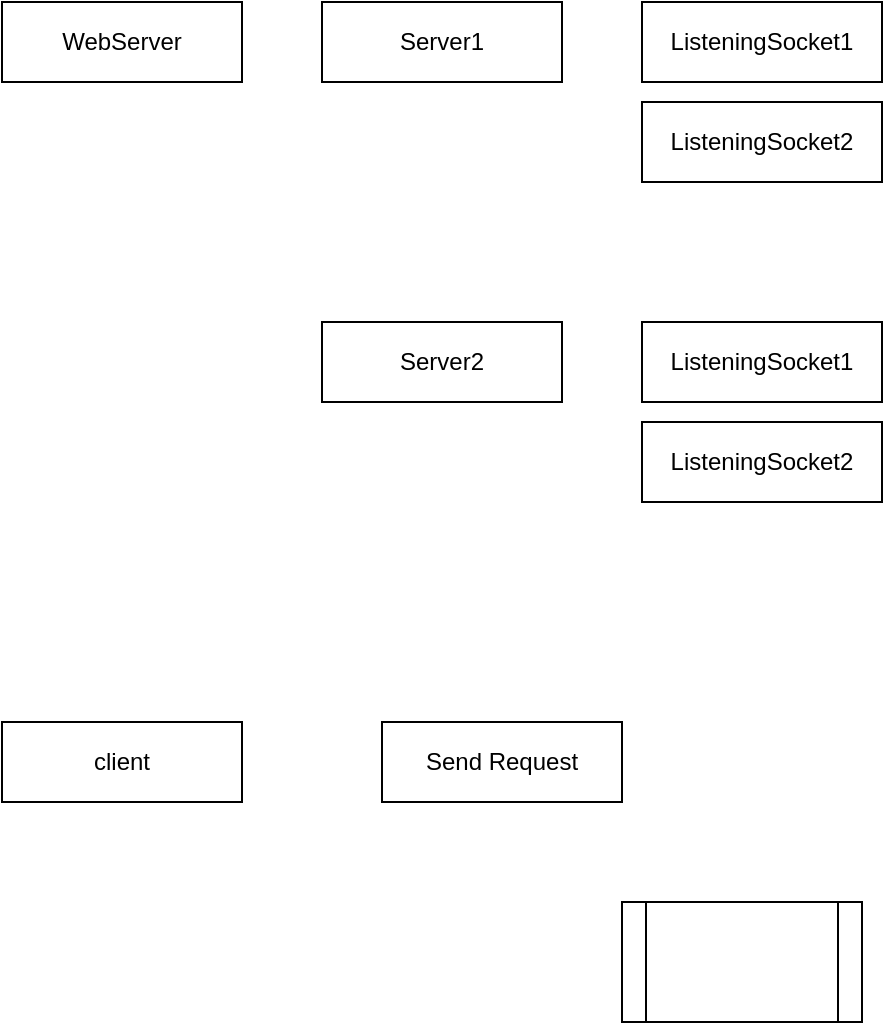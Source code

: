 <mxfile version="24.4.8" type="device">
  <diagram name="Página-1" id="Nv7C37VxM-KhAqyjCDT_">
    <mxGraphModel dx="2054" dy="1013" grid="1" gridSize="10" guides="1" tooltips="1" connect="1" arrows="1" fold="1" page="1" pageScale="1" pageWidth="827" pageHeight="1169" math="0" shadow="0">
      <root>
        <mxCell id="0" />
        <mxCell id="1" parent="0" />
        <mxCell id="7_3TgbyEg-d6qyjTNAby-2" value="WebServer" style="rounded=0;whiteSpace=wrap;html=1;" parent="1" vertex="1">
          <mxGeometry x="40" y="40" width="120" height="40" as="geometry" />
        </mxCell>
        <mxCell id="7_3TgbyEg-d6qyjTNAby-3" value="Server1" style="rounded=0;whiteSpace=wrap;html=1;" parent="1" vertex="1">
          <mxGeometry x="200" y="40" width="120" height="40" as="geometry" />
        </mxCell>
        <mxCell id="7_3TgbyEg-d6qyjTNAby-4" value="Server2" style="rounded=0;whiteSpace=wrap;html=1;" parent="1" vertex="1">
          <mxGeometry x="200" y="200" width="120" height="40" as="geometry" />
        </mxCell>
        <mxCell id="7_3TgbyEg-d6qyjTNAby-5" value="ListeningSocket1" style="rounded=0;whiteSpace=wrap;html=1;" parent="1" vertex="1">
          <mxGeometry x="360" y="40" width="120" height="40" as="geometry" />
        </mxCell>
        <mxCell id="7_3TgbyEg-d6qyjTNAby-6" value="ListeningSocket2" style="rounded=0;whiteSpace=wrap;html=1;" parent="1" vertex="1">
          <mxGeometry x="360" y="90" width="120" height="40" as="geometry" />
        </mxCell>
        <mxCell id="7_3TgbyEg-d6qyjTNAby-7" value="ListeningSocket1" style="rounded=0;whiteSpace=wrap;html=1;" parent="1" vertex="1">
          <mxGeometry x="360" y="200" width="120" height="40" as="geometry" />
        </mxCell>
        <mxCell id="7_3TgbyEg-d6qyjTNAby-8" value="ListeningSocket2" style="rounded=0;whiteSpace=wrap;html=1;" parent="1" vertex="1">
          <mxGeometry x="360" y="250" width="120" height="40" as="geometry" />
        </mxCell>
        <mxCell id="43XRX_eh1vO9jNfaj76o-1" value="client" style="rounded=0;whiteSpace=wrap;html=1;" vertex="1" parent="1">
          <mxGeometry x="40" y="400" width="120" height="40" as="geometry" />
        </mxCell>
        <mxCell id="43XRX_eh1vO9jNfaj76o-2" value="Send Request" style="rounded=0;whiteSpace=wrap;html=1;" vertex="1" parent="1">
          <mxGeometry x="230" y="400" width="120" height="40" as="geometry" />
        </mxCell>
        <mxCell id="43XRX_eh1vO9jNfaj76o-3" value="" style="shape=process;whiteSpace=wrap;html=1;backgroundOutline=1;" vertex="1" parent="1">
          <mxGeometry x="350" y="490" width="120" height="60" as="geometry" />
        </mxCell>
      </root>
    </mxGraphModel>
  </diagram>
</mxfile>
